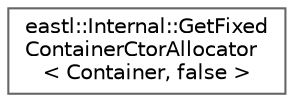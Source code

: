 digraph "类继承关系图"
{
 // LATEX_PDF_SIZE
  bgcolor="transparent";
  edge [fontname=Helvetica,fontsize=10,labelfontname=Helvetica,labelfontsize=10];
  node [fontname=Helvetica,fontsize=10,shape=box,height=0.2,width=0.4];
  rankdir="LR";
  Node0 [id="Node000000",label="eastl::Internal::GetFixed\lContainerCtorAllocator\l\< Container, false \>",height=0.2,width=0.4,color="grey40", fillcolor="white", style="filled",URL="$structeastl_1_1_internal_1_1_get_fixed_container_ctor_allocator_3_01_container_00_01false_01_4.html",tooltip=" "];
}
